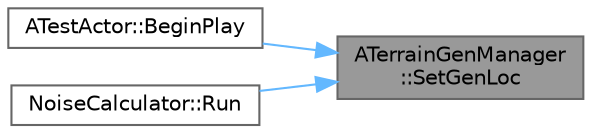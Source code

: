digraph "ATerrainGenManager::SetGenLoc"
{
 // LATEX_PDF_SIZE
  bgcolor="transparent";
  edge [fontname=Helvetica,fontsize=10,labelfontname=Helvetica,labelfontsize=10];
  node [fontname=Helvetica,fontsize=10,shape=box,height=0.2,width=0.4];
  rankdir="RL";
  Node1 [id="Node000001",label="ATerrainGenManager\l::SetGenLoc",height=0.2,width=0.4,color="gray40", fillcolor="grey60", style="filled", fontcolor="black",tooltip=" "];
  Node1 -> Node2 [id="edge3_Node000001_Node000002",dir="back",color="steelblue1",style="solid",tooltip=" "];
  Node2 [id="Node000002",label="ATestActor::BeginPlay",height=0.2,width=0.4,color="grey40", fillcolor="white", style="filled",URL="$class_a_test_actor.html#ad3b49a51b8557b890f1c74d5c66de2b2",tooltip=" "];
  Node1 -> Node3 [id="edge4_Node000001_Node000003",dir="back",color="steelblue1",style="solid",tooltip=" "];
  Node3 [id="Node000003",label="NoiseCalculator::Run",height=0.2,width=0.4,color="grey40", fillcolor="white", style="filled",URL="$class_noise_calculator.html#aceefcde4d792b73c6efb72769b4a459d",tooltip=" "];
}
